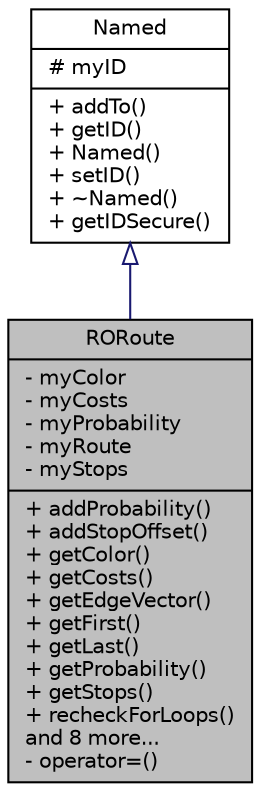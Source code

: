 digraph "RORoute"
{
  edge [fontname="Helvetica",fontsize="10",labelfontname="Helvetica",labelfontsize="10"];
  node [fontname="Helvetica",fontsize="10",shape=record];
  Node0 [label="{RORoute\n|- myColor\l- myCosts\l- myProbability\l- myRoute\l- myStops\l|+ addProbability()\l+ addStopOffset()\l+ getColor()\l+ getCosts()\l+ getEdgeVector()\l+ getFirst()\l+ getLast()\l+ getProbability()\l+ getStops()\l+ recheckForLoops()\land 8 more...\l- operator=()\l}",height=0.2,width=0.4,color="black", fillcolor="grey75", style="filled", fontcolor="black"];
  Node1 -> Node0 [dir="back",color="midnightblue",fontsize="10",style="solid",arrowtail="onormal",fontname="Helvetica"];
  Node1 [label="{Named\n|# myID\l|+ addTo()\l+ getID()\l+ Named()\l+ setID()\l+ ~Named()\l+ getIDSecure()\l}",height=0.2,width=0.4,color="black", fillcolor="white", style="filled",URL="$d5/dbf/class_named.html",tooltip="Base class for objects which have an id. "];
}
